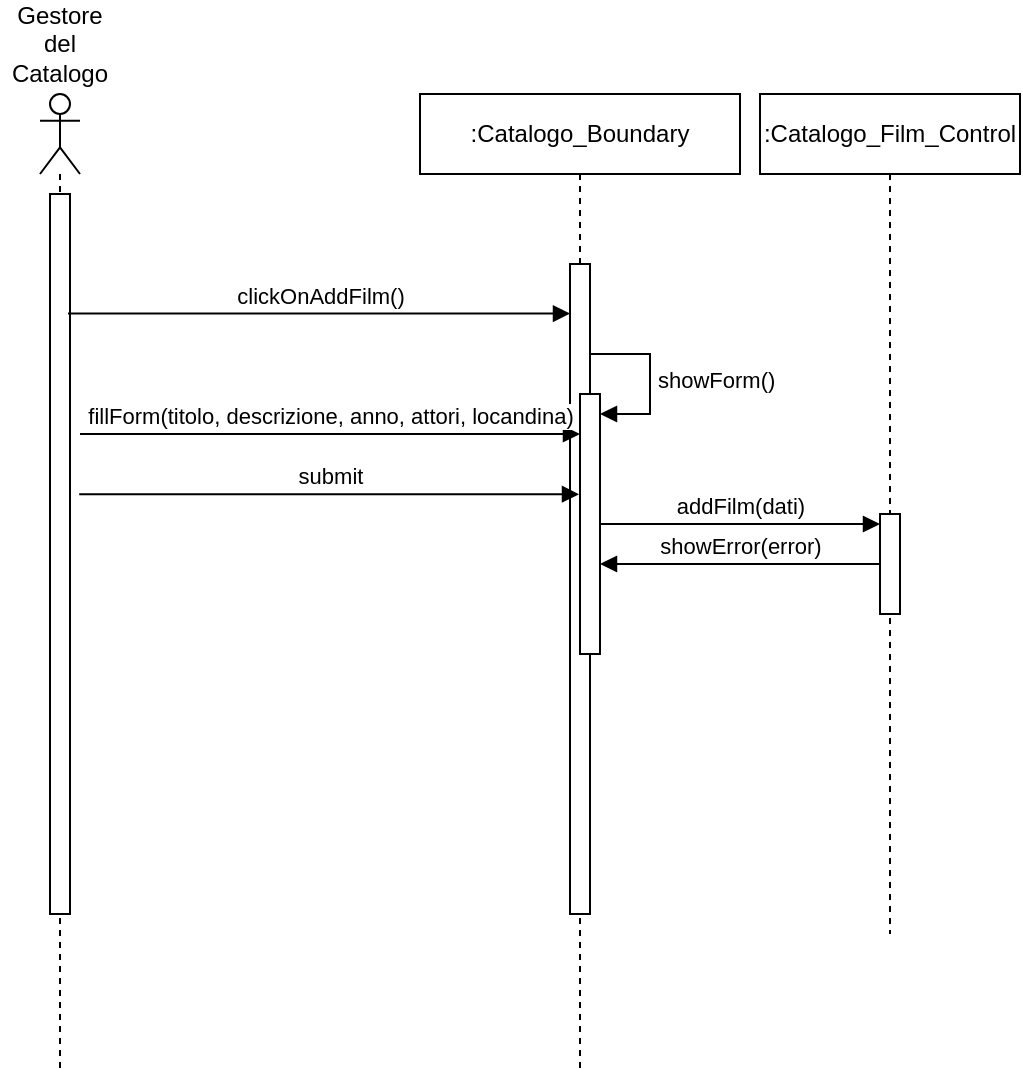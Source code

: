 <mxfile version="26.0.3">
  <diagram name="Page-1" id="zOEEpCLVx3BSE4MT3N1Z">
    <mxGraphModel dx="1643" dy="397" grid="1" gridSize="10" guides="1" tooltips="1" connect="1" arrows="1" fold="1" page="1" pageScale="1" pageWidth="827" pageHeight="1169" math="0" shadow="0">
      <root>
        <mxCell id="0" />
        <mxCell id="1" parent="0" />
        <mxCell id="aIXyQGII8kEUBv0DiSkg-55" value="" style="shape=umlLifeline;perimeter=lifelinePerimeter;whiteSpace=wrap;html=1;container=1;dropTarget=0;collapsible=0;recursiveResize=0;outlineConnect=0;portConstraint=eastwest;newEdgeStyle={&quot;curved&quot;:0,&quot;rounded&quot;:0};participant=umlActor;" parent="1" vertex="1">
          <mxGeometry x="-780" y="80" width="20" height="490" as="geometry" />
        </mxCell>
        <mxCell id="aIXyQGII8kEUBv0DiSkg-56" value="" style="html=1;points=[[0,0,0,0,5],[0,1,0,0,-5],[1,0,0,0,5],[1,1,0,0,-5]];perimeter=orthogonalPerimeter;outlineConnect=0;targetShapes=umlLifeline;portConstraint=eastwest;newEdgeStyle={&quot;curved&quot;:0,&quot;rounded&quot;:0};" parent="aIXyQGII8kEUBv0DiSkg-55" vertex="1">
          <mxGeometry x="5" y="50" width="10" height="360" as="geometry" />
        </mxCell>
        <mxCell id="aIXyQGII8kEUBv0DiSkg-57" value="Gestore del Catalogo" style="text;html=1;align=center;verticalAlign=middle;whiteSpace=wrap;rounded=0;" parent="1" vertex="1">
          <mxGeometry x="-800" y="40" width="60" height="30" as="geometry" />
        </mxCell>
        <mxCell id="aIXyQGII8kEUBv0DiSkg-58" value="clickOnAddFilm()" style="html=1;verticalAlign=bottom;endArrow=block;curved=0;rounded=0;exitX=0.8;exitY=0.166;exitDx=0;exitDy=0;exitPerimeter=0;" parent="1" target="aIXyQGII8kEUBv0DiSkg-60" edge="1">
          <mxGeometry width="80" relative="1" as="geometry">
            <mxPoint x="-766" y="189.76" as="sourcePoint" />
            <mxPoint x="-610" y="190" as="targetPoint" />
          </mxGeometry>
        </mxCell>
        <mxCell id="aIXyQGII8kEUBv0DiSkg-59" value=":Catalogo_Boundary" style="shape=umlLifeline;perimeter=lifelinePerimeter;whiteSpace=wrap;html=1;container=1;dropTarget=0;collapsible=0;recursiveResize=0;outlineConnect=0;portConstraint=eastwest;newEdgeStyle={&quot;curved&quot;:0,&quot;rounded&quot;:0};" parent="1" vertex="1">
          <mxGeometry x="-590" y="80" width="160" height="490" as="geometry" />
        </mxCell>
        <mxCell id="aIXyQGII8kEUBv0DiSkg-60" value="" style="html=1;points=[[0,0,0,0,5],[0,1,0,0,-5],[1,0,0,0,5],[1,1,0,0,-5]];perimeter=orthogonalPerimeter;outlineConnect=0;targetShapes=umlLifeline;portConstraint=eastwest;newEdgeStyle={&quot;curved&quot;:0,&quot;rounded&quot;:0};" parent="aIXyQGII8kEUBv0DiSkg-59" vertex="1">
          <mxGeometry x="75" y="85" width="10" height="325" as="geometry" />
        </mxCell>
        <mxCell id="aIXyQGII8kEUBv0DiSkg-61" value="" style="html=1;points=[[0,0,0,0,5],[0,1,0,0,-5],[1,0,0,0,5],[1,1,0,0,-5]];perimeter=orthogonalPerimeter;outlineConnect=0;targetShapes=umlLifeline;portConstraint=eastwest;newEdgeStyle={&quot;curved&quot;:0,&quot;rounded&quot;:0};" parent="aIXyQGII8kEUBv0DiSkg-59" vertex="1">
          <mxGeometry x="80" y="150" width="10" height="130" as="geometry" />
        </mxCell>
        <mxCell id="aIXyQGII8kEUBv0DiSkg-62" value="showForm()" style="html=1;align=left;spacingLeft=2;endArrow=block;rounded=0;edgeStyle=orthogonalEdgeStyle;curved=0;rounded=0;" parent="aIXyQGII8kEUBv0DiSkg-59" target="aIXyQGII8kEUBv0DiSkg-61" edge="1">
          <mxGeometry relative="1" as="geometry">
            <mxPoint x="85" y="130" as="sourcePoint" />
            <Array as="points">
              <mxPoint x="115" y="160" />
            </Array>
          </mxGeometry>
        </mxCell>
        <mxCell id="aIXyQGII8kEUBv0DiSkg-63" value=":Catalogo_Film_Control" style="shape=umlLifeline;perimeter=lifelinePerimeter;whiteSpace=wrap;html=1;container=1;dropTarget=0;collapsible=0;recursiveResize=0;outlineConnect=0;portConstraint=eastwest;newEdgeStyle={&quot;curved&quot;:0,&quot;rounded&quot;:0};" parent="1" vertex="1">
          <mxGeometry x="-420" y="80" width="130" height="420" as="geometry" />
        </mxCell>
        <mxCell id="aIXyQGII8kEUBv0DiSkg-64" value="" style="html=1;points=[[0,0,0,0,5],[0,1,0,0,-5],[1,0,0,0,5],[1,1,0,0,-5]];perimeter=orthogonalPerimeter;outlineConnect=0;targetShapes=umlLifeline;portConstraint=eastwest;newEdgeStyle={&quot;curved&quot;:0,&quot;rounded&quot;:0};" parent="aIXyQGII8kEUBv0DiSkg-63" vertex="1">
          <mxGeometry x="60" y="210" width="10" height="50" as="geometry" />
        </mxCell>
        <mxCell id="aIXyQGII8kEUBv0DiSkg-67" value="fillForm(titolo, descrizione, anno, attori, locandina)" style="html=1;verticalAlign=bottom;endArrow=block;curved=0;rounded=0;" parent="1" target="aIXyQGII8kEUBv0DiSkg-61" edge="1">
          <mxGeometry width="80" relative="1" as="geometry">
            <mxPoint x="-760" y="250" as="sourcePoint" />
            <mxPoint x="-610" y="250" as="targetPoint" />
          </mxGeometry>
        </mxCell>
        <mxCell id="aIXyQGII8kEUBv0DiSkg-68" value="submit" style="html=1;verticalAlign=bottom;endArrow=block;curved=0;rounded=0;exitX=1.46;exitY=0.417;exitDx=0;exitDy=0;exitPerimeter=0;" parent="1" source="aIXyQGII8kEUBv0DiSkg-56" target="aIXyQGII8kEUBv0DiSkg-59" edge="1">
          <mxGeometry width="80" relative="1" as="geometry">
            <mxPoint x="-760" y="280" as="sourcePoint" />
            <mxPoint x="-600.5" y="280" as="targetPoint" />
          </mxGeometry>
        </mxCell>
        <mxCell id="aIXyQGII8kEUBv0DiSkg-70" value="addFilm(dati)" style="html=1;verticalAlign=bottom;endArrow=block;curved=0;rounded=0;" parent="1" source="aIXyQGII8kEUBv0DiSkg-61" target="aIXyQGII8kEUBv0DiSkg-64" edge="1">
          <mxGeometry width="80" relative="1" as="geometry">
            <mxPoint x="-590" y="300" as="sourcePoint" />
            <mxPoint x="-460" y="300" as="targetPoint" />
          </mxGeometry>
        </mxCell>
        <mxCell id="hQAMyrl2ZEOH4pTw3q6v-2" value="showError(error)" style="html=1;verticalAlign=bottom;endArrow=block;curved=0;rounded=0;" edge="1" parent="1" source="aIXyQGII8kEUBv0DiSkg-64" target="aIXyQGII8kEUBv0DiSkg-61">
          <mxGeometry width="80" relative="1" as="geometry">
            <mxPoint x="-470" y="330" as="sourcePoint" />
            <mxPoint x="-390" y="330" as="targetPoint" />
          </mxGeometry>
        </mxCell>
      </root>
    </mxGraphModel>
  </diagram>
</mxfile>
